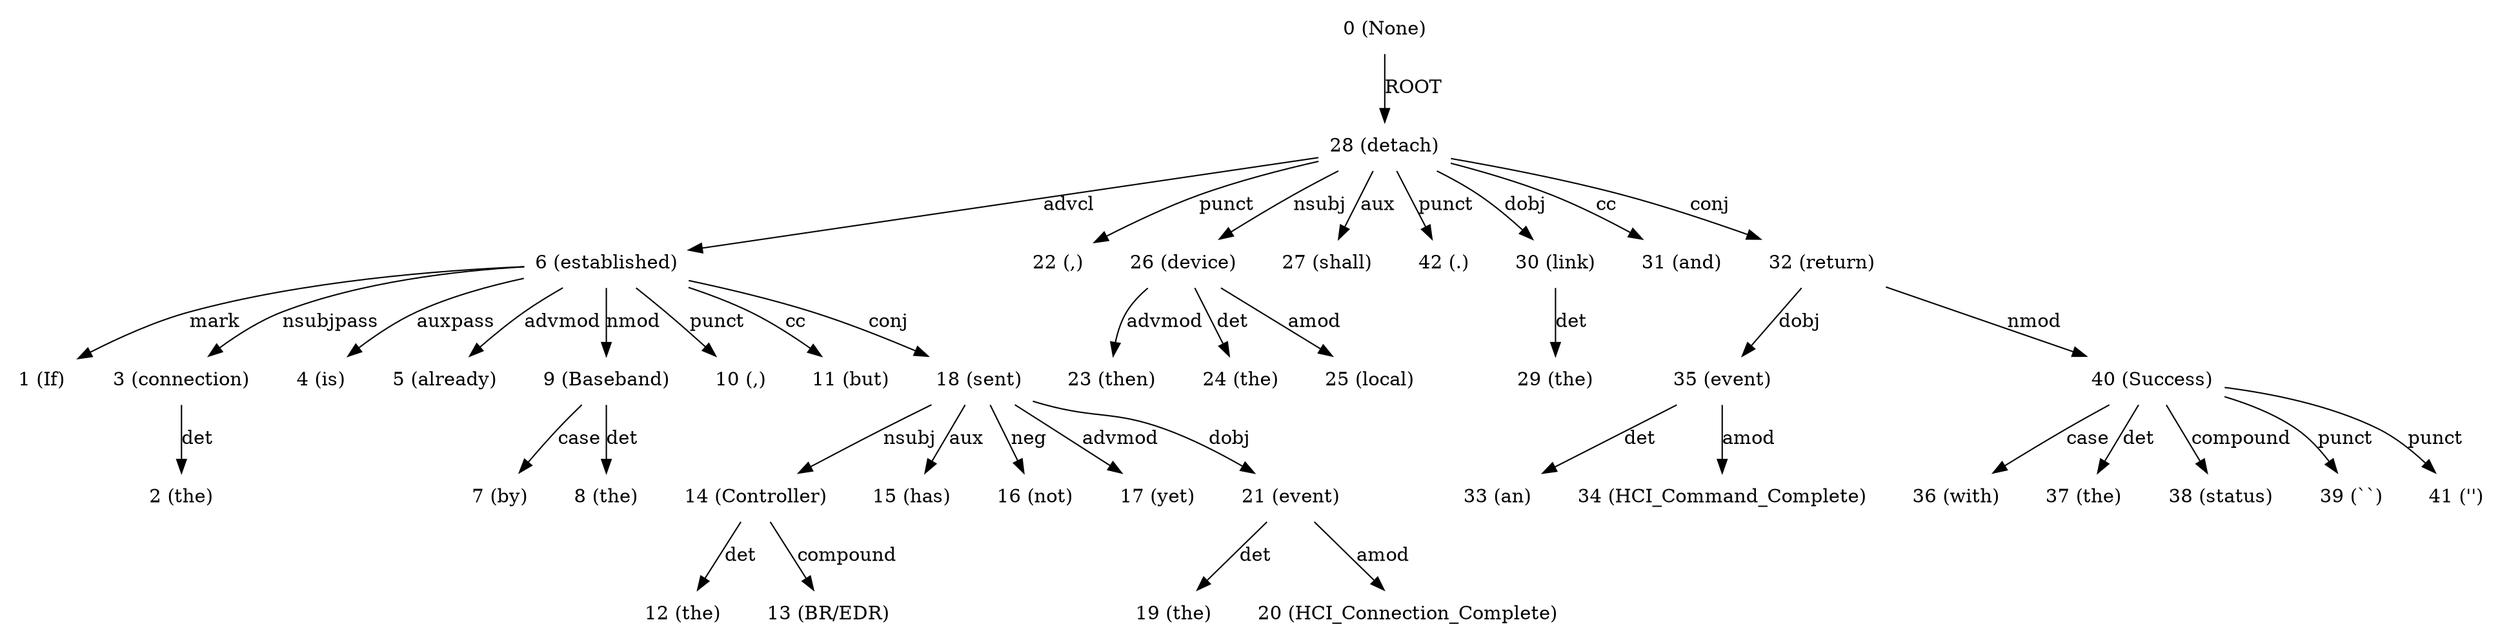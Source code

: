 digraph G{
edge [dir=forward]
node [shape=plaintext]

0 [label="0 (None)"]
0 -> 28 [label="ROOT"]
1 [label="1 (If)"]
2 [label="2 (the)"]
3 [label="3 (connection)"]
3 -> 2 [label="det"]
4 [label="4 (is)"]
5 [label="5 (already)"]
6 [label="6 (established)"]
6 -> 1 [label="mark"]
6 -> 3 [label="nsubjpass"]
6 -> 4 [label="auxpass"]
6 -> 5 [label="advmod"]
6 -> 9 [label="nmod"]
6 -> 10 [label="punct"]
6 -> 11 [label="cc"]
6 -> 18 [label="conj"]
7 [label="7 (by)"]
8 [label="8 (the)"]
9 [label="9 (Baseband)"]
9 -> 7 [label="case"]
9 -> 8 [label="det"]
10 [label="10 (,)"]
11 [label="11 (but)"]
12 [label="12 (the)"]
13 [label="13 (BR/EDR)"]
14 [label="14 (Controller)"]
14 -> 12 [label="det"]
14 -> 13 [label="compound"]
15 [label="15 (has)"]
16 [label="16 (not)"]
17 [label="17 (yet)"]
18 [label="18 (sent)"]
18 -> 14 [label="nsubj"]
18 -> 15 [label="aux"]
18 -> 16 [label="neg"]
18 -> 17 [label="advmod"]
18 -> 21 [label="dobj"]
19 [label="19 (the)"]
20 [label="20 (HCI_Connection_Complete)"]
21 [label="21 (event)"]
21 -> 19 [label="det"]
21 -> 20 [label="amod"]
22 [label="22 (,)"]
23 [label="23 (then)"]
24 [label="24 (the)"]
25 [label="25 (local)"]
26 [label="26 (device)"]
26 -> 23 [label="advmod"]
26 -> 24 [label="det"]
26 -> 25 [label="amod"]
27 [label="27 (shall)"]
28 [label="28 (detach)"]
28 -> 6 [label="advcl"]
28 -> 22 [label="punct"]
28 -> 42 [label="punct"]
28 -> 26 [label="nsubj"]
28 -> 27 [label="aux"]
28 -> 30 [label="dobj"]
28 -> 31 [label="cc"]
28 -> 32 [label="conj"]
29 [label="29 (the)"]
30 [label="30 (link)"]
30 -> 29 [label="det"]
31 [label="31 (and)"]
32 [label="32 (return)"]
32 -> 35 [label="dobj"]
32 -> 40 [label="nmod"]
33 [label="33 (an)"]
34 [label="34 (HCI_Command_Complete)"]
35 [label="35 (event)"]
35 -> 33 [label="det"]
35 -> 34 [label="amod"]
36 [label="36 (with)"]
37 [label="37 (the)"]
38 [label="38 (status)"]
39 [label="39 (``)"]
40 [label="40 (Success)"]
40 -> 36 [label="case"]
40 -> 37 [label="det"]
40 -> 38 [label="compound"]
40 -> 39 [label="punct"]
40 -> 41 [label="punct"]
41 [label="41 ('')"]
42 [label="42 (.)"]
}